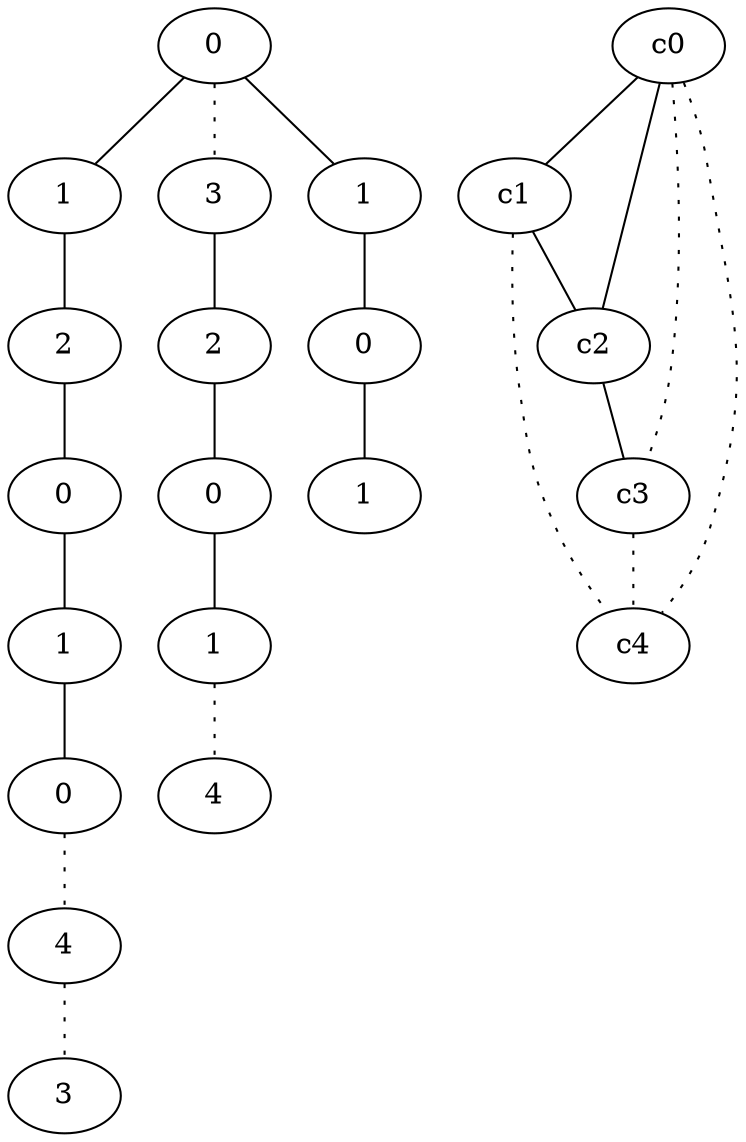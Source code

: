 graph {
a0[label=0];
a1[label=1];
a2[label=2];
a3[label=0];
a4[label=1];
a5[label=0];
a6[label=4];
a7[label=3];
a8[label=3];
a9[label=2];
a10[label=0];
a11[label=1];
a12[label=4];
a13[label=1];
a14[label=0];
a15[label=1];
a0 -- a1;
a0 -- a8 [style=dotted];
a0 -- a13;
a1 -- a2;
a2 -- a3;
a3 -- a4;
a4 -- a5;
a5 -- a6 [style=dotted];
a6 -- a7 [style=dotted];
a8 -- a9;
a9 -- a10;
a10 -- a11;
a11 -- a12 [style=dotted];
a13 -- a14;
a14 -- a15;
c0 -- c1;
c0 -- c2;
c0 -- c3 [style=dotted];
c0 -- c4 [style=dotted];
c1 -- c2;
c1 -- c4 [style=dotted];
c2 -- c3;
c3 -- c4 [style=dotted];
}
